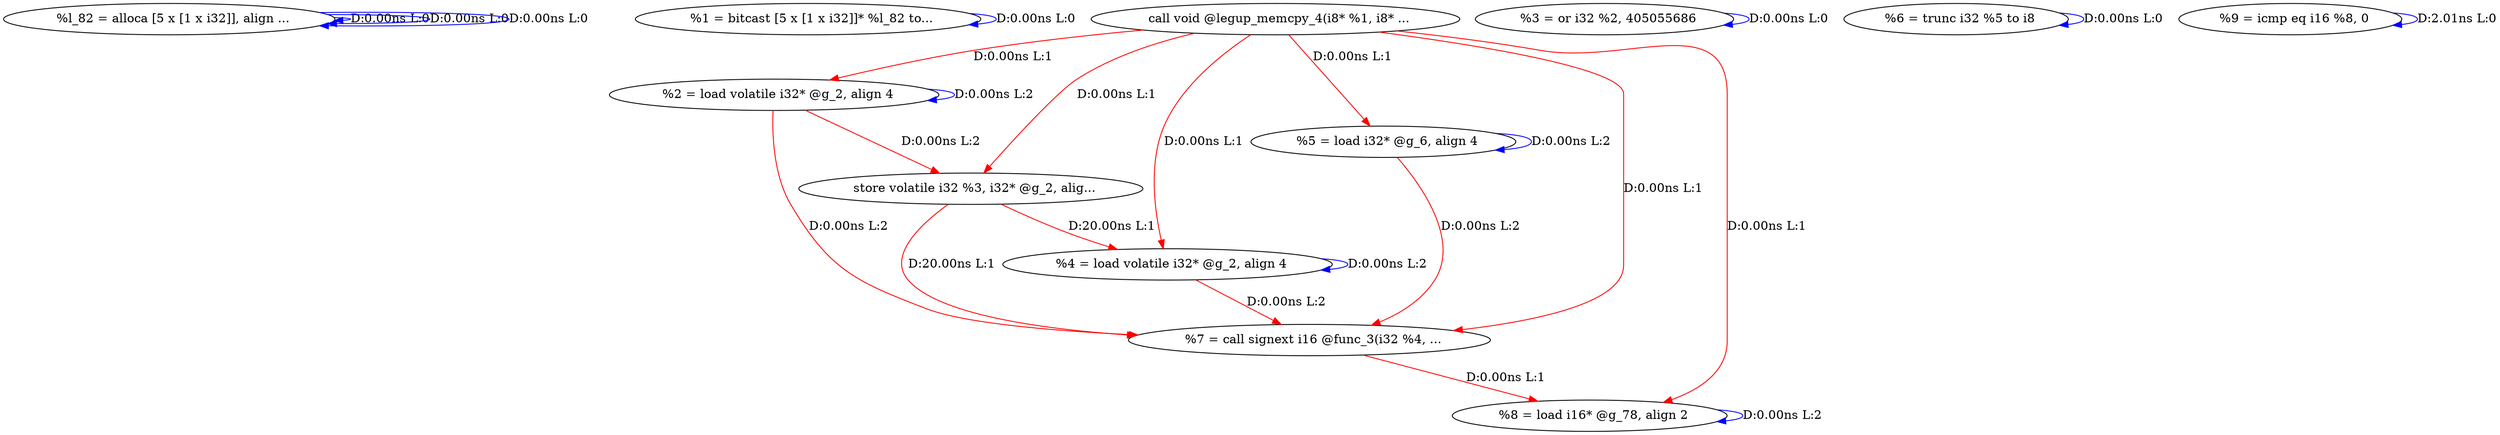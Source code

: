 digraph {
Node0x31aeb40[label="  %l_82 = alloca [5 x [1 x i32]], align ..."];
Node0x31aeb40 -> Node0x31aeb40[label="D:0.00ns L:0",color=blue];
Node0x31aeb40 -> Node0x31aeb40[label="D:0.00ns L:0",color=blue];
Node0x31aeb40 -> Node0x31aeb40[label="D:0.00ns L:0",color=blue];
Node0x31b00e0[label="  %1 = bitcast [5 x [1 x i32]]* %l_82 to..."];
Node0x31b00e0 -> Node0x31b00e0[label="D:0.00ns L:0",color=blue];
Node0x31b02a0[label="  %2 = load volatile i32* @g_2, align 4"];
Node0x31b01c0[label="  call void @legup_memcpy_4(i8* %1, i8* ..."];
Node0x31b01c0 -> Node0x31b02a0[label="D:0.00ns L:1",color=red];
Node0x31b0460[label="  store volatile i32 %3, i32* @g_2, alig..."];
Node0x31b01c0 -> Node0x31b0460[label="D:0.00ns L:1",color=red];
Node0x31b0540[label="  %4 = load volatile i32* @g_2, align 4"];
Node0x31b01c0 -> Node0x31b0540[label="D:0.00ns L:1",color=red];
Node0x31b0620[label="  %5 = load i32* @g_6, align 4"];
Node0x31b01c0 -> Node0x31b0620[label="D:0.00ns L:1",color=red];
Node0x31b07e0[label="  %7 = call signext i16 @func_3(i32 %4, ..."];
Node0x31b01c0 -> Node0x31b07e0[label="D:0.00ns L:1",color=red];
Node0x31b08c0[label="  %8 = load i16* @g_78, align 2"];
Node0x31b01c0 -> Node0x31b08c0[label="D:0.00ns L:1",color=red];
Node0x31b02a0 -> Node0x31b02a0[label="D:0.00ns L:2",color=blue];
Node0x31b02a0 -> Node0x31b0460[label="D:0.00ns L:2",color=red];
Node0x31b02a0 -> Node0x31b07e0[label="D:0.00ns L:2",color=red];
Node0x31b0380[label="  %3 = or i32 %2, 405055686"];
Node0x31b0380 -> Node0x31b0380[label="D:0.00ns L:0",color=blue];
Node0x31b0460 -> Node0x31b0540[label="D:20.00ns L:1",color=red];
Node0x31b0460 -> Node0x31b07e0[label="D:20.00ns L:1",color=red];
Node0x31b0540 -> Node0x31b0540[label="D:0.00ns L:2",color=blue];
Node0x31b0540 -> Node0x31b07e0[label="D:0.00ns L:2",color=red];
Node0x31b0620 -> Node0x31b0620[label="D:0.00ns L:2",color=blue];
Node0x31b0620 -> Node0x31b07e0[label="D:0.00ns L:2",color=red];
Node0x31b0700[label="  %6 = trunc i32 %5 to i8"];
Node0x31b0700 -> Node0x31b0700[label="D:0.00ns L:0",color=blue];
Node0x31b07e0 -> Node0x31b08c0[label="D:0.00ns L:1",color=red];
Node0x31b08c0 -> Node0x31b08c0[label="D:0.00ns L:2",color=blue];
Node0x31b09a0[label="  %9 = icmp eq i16 %8, 0"];
Node0x31b09a0 -> Node0x31b09a0[label="D:2.01ns L:0",color=blue];
}
